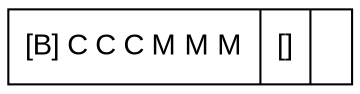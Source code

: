 digraph G {
 node [shape=record fontname=Arial];
v0 [label="[B] C C C M M M  |       []      | "]
}
